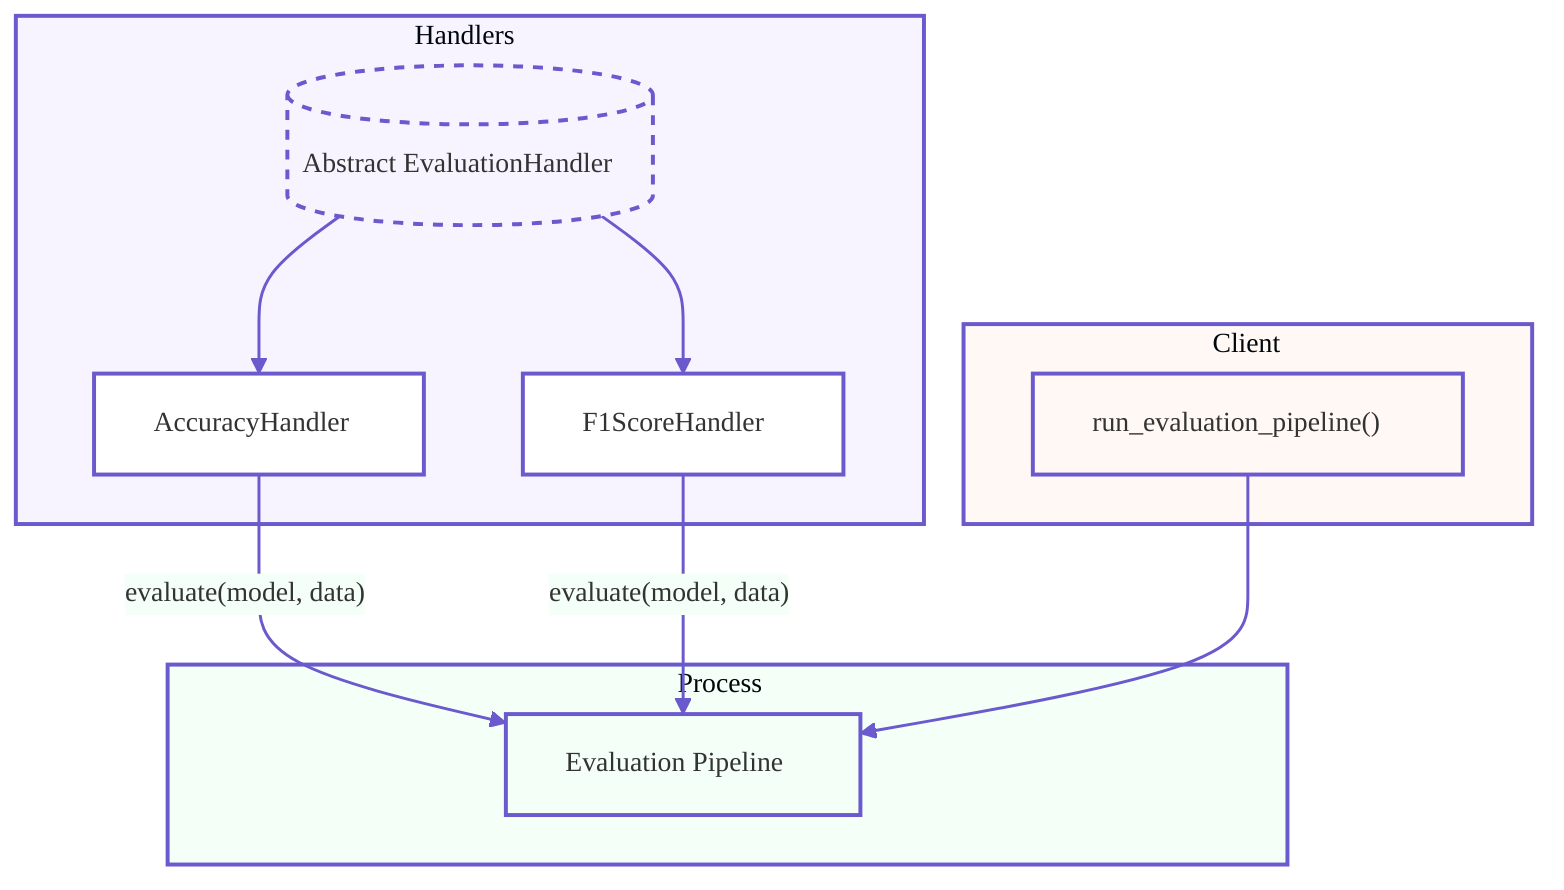 %%{init: {'theme': 'base', 'themeVariables': {
    'primaryColor': '#f8f4ff',
    'secondaryColor': '#f4fff8',
    'tertiaryColor': '#fff8f4',
    'mainBkg': '#ffffff',
    'nodeBorder': '#6a5acd',
    'clusterBkg': '#fafafa',
    'clusterBorder': '#6a5acd',
    'lineColor': '#6a5acd',
    'fontFamily': 'Helvetica, Arial, sans-serif',
    'fontSize': '14px'
}}}%%

flowchart TB
    subgraph Handlers
        style Handlers fill:#f8f4ff,stroke:#6a5acd,stroke-width:2px
        EH[("Abstract EvaluationHandler")]
        AH["AccuracyHandler"]
        F1H["F1ScoreHandler"]
        EH --> AH
        EH --> F1H
    end

    subgraph Process
        style Process fill:#f4fff8,stroke:#6a5acd,stroke-width:2px
        pipeline["Evaluation Pipeline"]
        AH -->|"evaluate(model, data)"| pipeline
        F1H -->|"evaluate(model, data)"| pipeline
    end
    
    subgraph Client
        style Client fill:#fff8f4,stroke:#6a5acd,stroke-width:2px
        runPipeline["run_evaluation_pipeline()"]
        runPipeline --> pipeline
    end
    
    classDef abstract fill:#f8f4ff,stroke:#6a5acd,stroke-width:2px,stroke-dasharray: 5 5
    classDef concrete fill:#ffffff,stroke:#6a5acd,stroke-width:2px
    classDef process fill:#f4fff8,stroke:#6a5acd,stroke-width:2px
    classDef client fill:#fff8f4,stroke:#6a5acd,stroke-width:2px

    class EH abstract
    class AH,F1H concrete
    class pipeline process
    class runPipeline client

    linkStyle default stroke:#6a5acd,stroke-width:1.5px